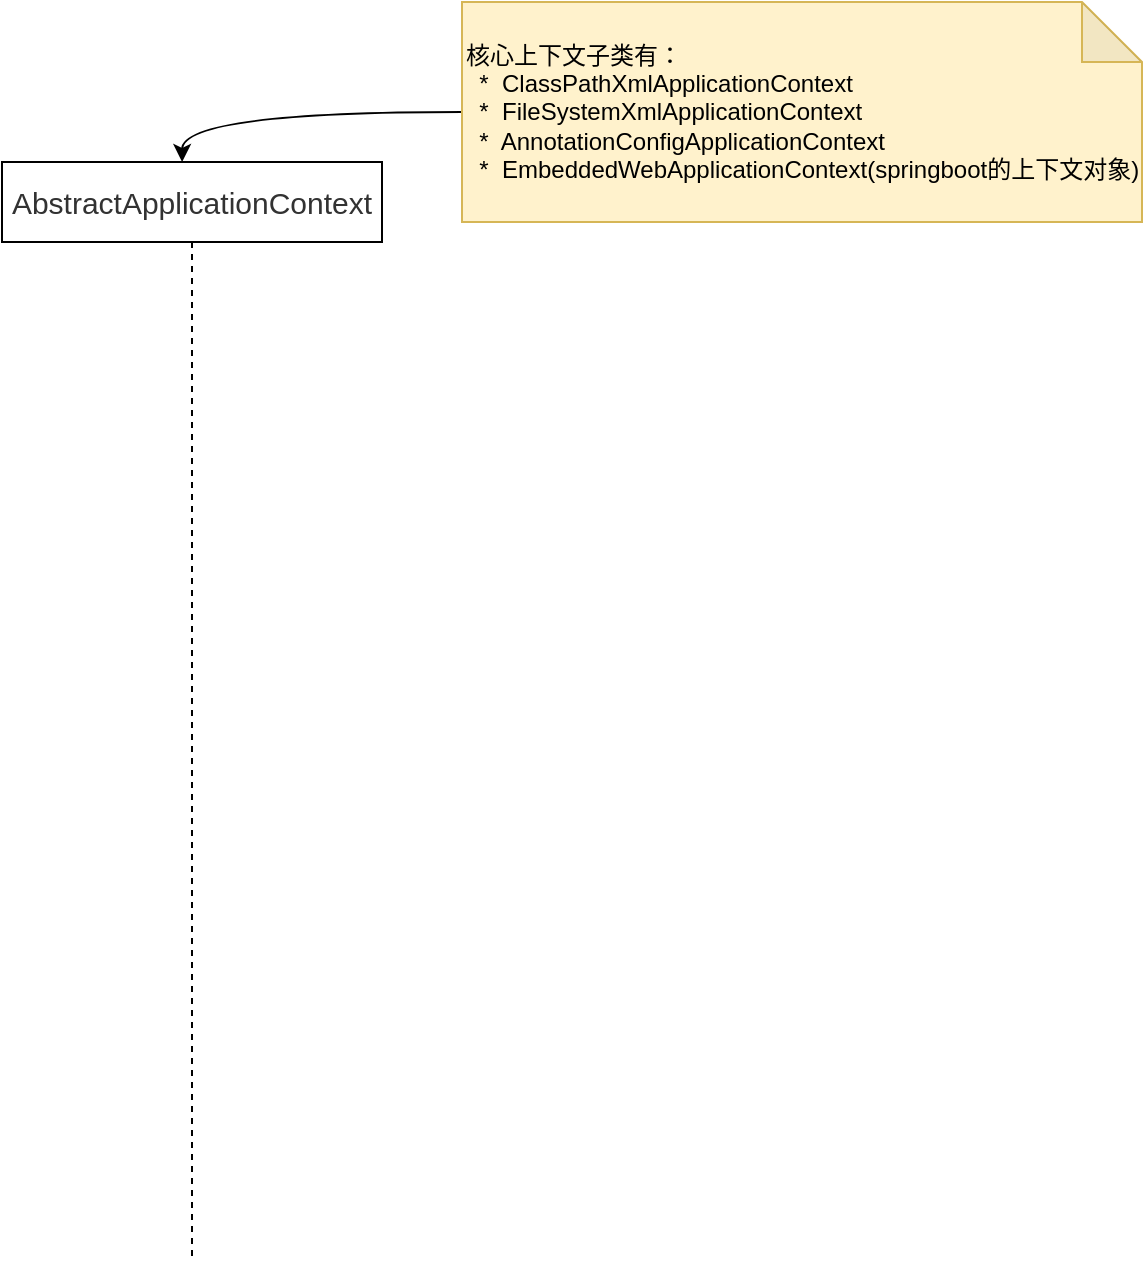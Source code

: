 <mxfile version="14.1.5" type="device"><diagram id="C5RBs43oDa-KdzZeNtuy" name="Page-1"><mxGraphModel dx="1422" dy="831" grid="1" gridSize="10" guides="1" tooltips="1" connect="1" arrows="1" fold="1" page="1" pageScale="1" pageWidth="827" pageHeight="1169" math="0" shadow="0"><root><mxCell id="WIyWlLk6GJQsqaUBKTNV-0"/><mxCell id="WIyWlLk6GJQsqaUBKTNV-1" parent="WIyWlLk6GJQsqaUBKTNV-0"/><mxCell id="Tp-cvD78GIa5Y73mcEU5-4" value="&lt;span style=&quot;color: rgb(50 , 50 , 50) ; font-family: &amp;#34;arial&amp;#34; ; font-size: 15px ; background-color: rgba(255 , 255 , 255 , 0.01)&quot;&gt;AbstractApplicationContext&lt;/span&gt;" style="shape=umlLifeline;perimeter=lifelinePerimeter;whiteSpace=wrap;html=1;container=1;collapsible=0;recursiveResize=0;outlineConnect=0;" parent="WIyWlLk6GJQsqaUBKTNV-1" vertex="1"><mxGeometry x="40" y="90" width="190" height="550" as="geometry"/></mxCell><mxCell id="Tp-cvD78GIa5Y73mcEU5-10" style="edgeStyle=orthogonalEdgeStyle;curved=1;rounded=0;orthogonalLoop=1;jettySize=auto;html=1;entryX=0.474;entryY=0;entryDx=0;entryDy=0;entryPerimeter=0;" parent="WIyWlLk6GJQsqaUBKTNV-1" source="Tp-cvD78GIa5Y73mcEU5-9" target="Tp-cvD78GIa5Y73mcEU5-4" edge="1"><mxGeometry relative="1" as="geometry"/></mxCell><mxCell id="Tp-cvD78GIa5Y73mcEU5-9" value="&lt;div&gt;核心上下文子类有：&lt;/div&gt;&lt;div&gt;&amp;nbsp; *&amp;nbsp; ClassPathXmlApplicationContext&lt;/div&gt;&lt;div&gt;&amp;nbsp; *&amp;nbsp; FileSystemXmlApplicationContext&lt;/div&gt;&lt;div&gt;&amp;nbsp; *&amp;nbsp; AnnotationConfigApplicationContext&lt;/div&gt;&lt;div&gt;&amp;nbsp; *&amp;nbsp; EmbeddedWebApplicationContext(springboot的上下文对象)&lt;/div&gt;" style="shape=note;whiteSpace=wrap;html=1;backgroundOutline=1;darkOpacity=0.05;align=left;fillColor=#fff2cc;strokeColor=#d6b656;" parent="WIyWlLk6GJQsqaUBKTNV-1" vertex="1"><mxGeometry x="270" y="10" width="340" height="110" as="geometry"/></mxCell></root></mxGraphModel></diagram></mxfile>